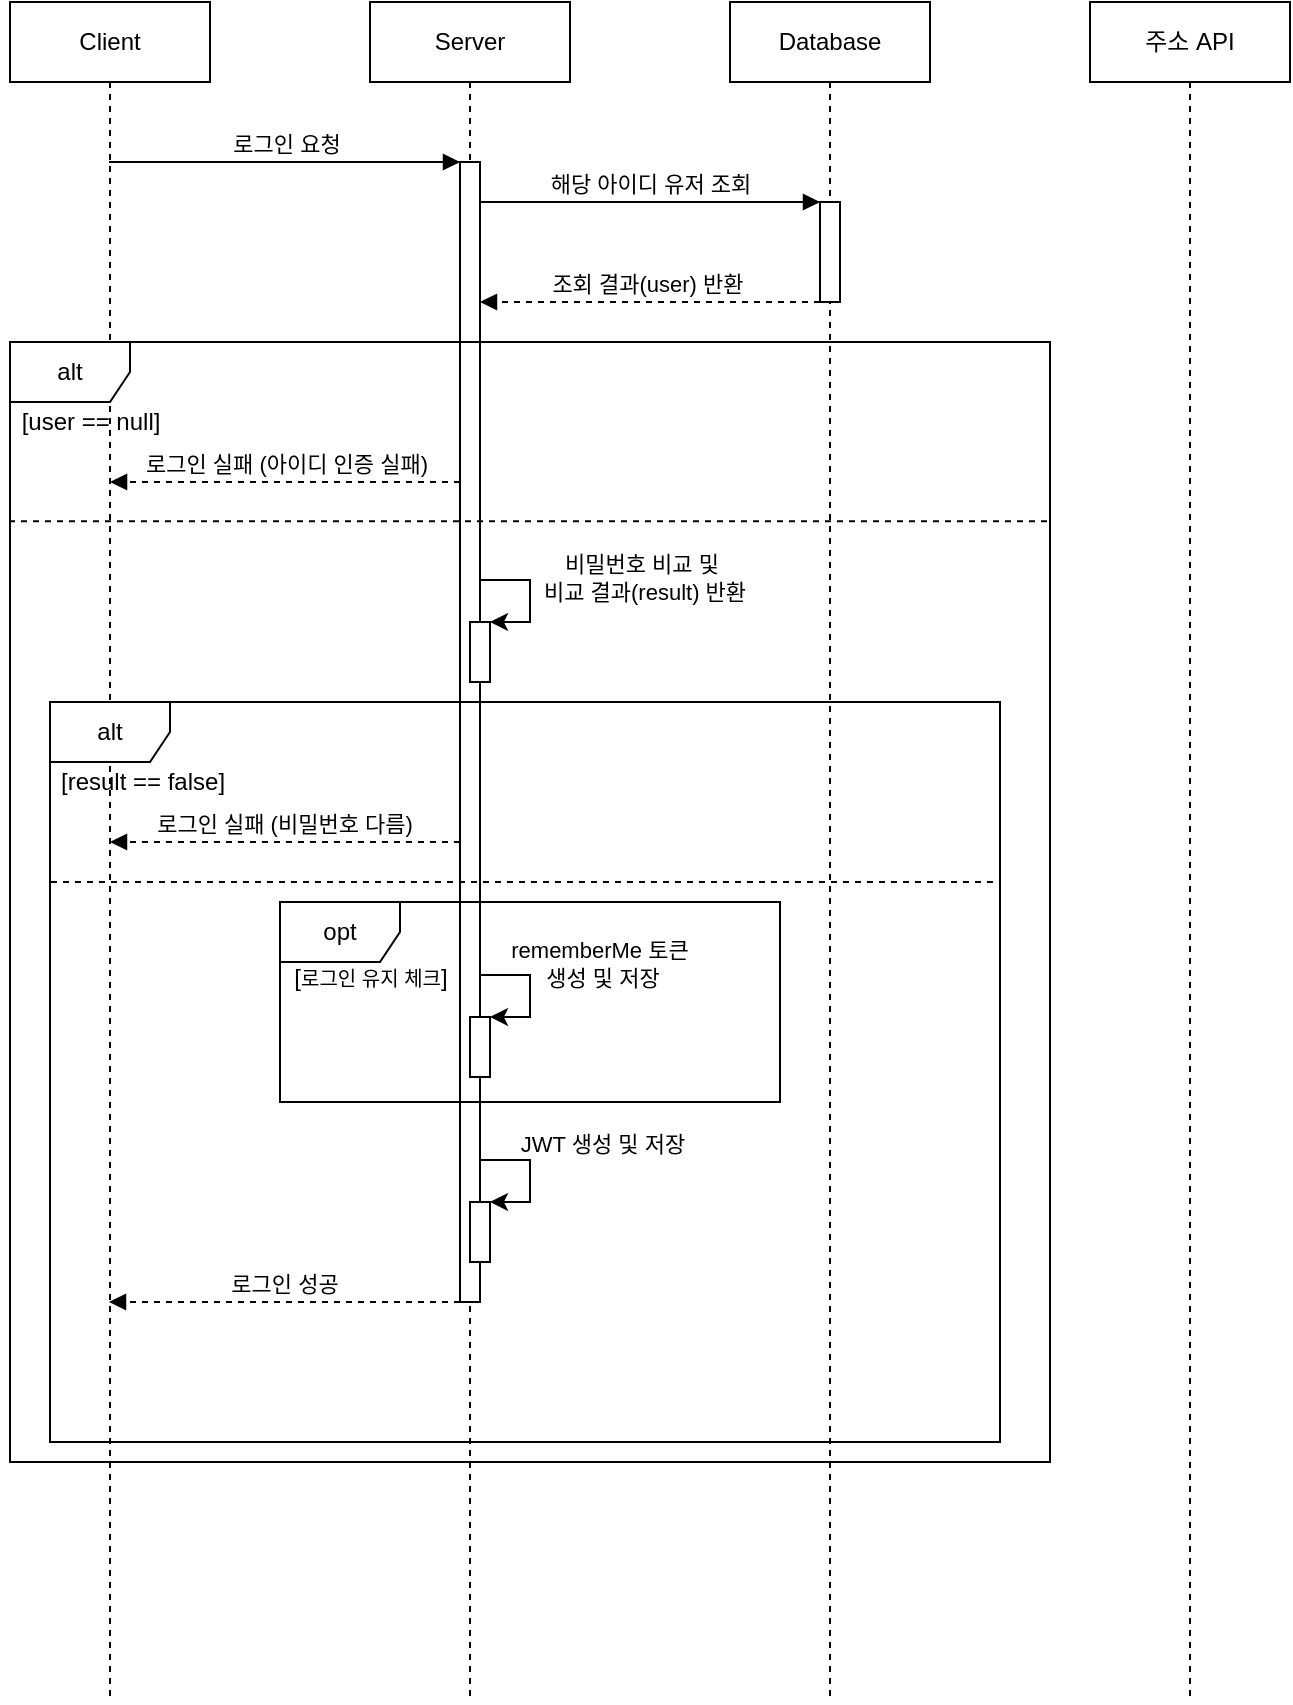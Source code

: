 <mxfile version="24.5.5" type="device">
  <diagram name="Page-1" id="2YBvvXClWsGukQMizWep">
    <mxGraphModel dx="819" dy="441" grid="1" gridSize="10" guides="1" tooltips="1" connect="1" arrows="1" fold="1" page="1" pageScale="1" pageWidth="850" pageHeight="1100" math="0" shadow="0">
      <root>
        <mxCell id="0" />
        <mxCell id="1" parent="0" />
        <mxCell id="HDB5D-8Nhk5ga9tWPLHa-1" value="Client" style="shape=umlLifeline;perimeter=lifelinePerimeter;whiteSpace=wrap;html=1;container=0;dropTarget=0;collapsible=0;recursiveResize=0;outlineConnect=0;portConstraint=eastwest;newEdgeStyle={&quot;edgeStyle&quot;:&quot;elbowEdgeStyle&quot;,&quot;elbow&quot;:&quot;vertical&quot;,&quot;curved&quot;:0,&quot;rounded&quot;:0};" parent="1" vertex="1">
          <mxGeometry x="101" y="40" width="100" height="850" as="geometry" />
        </mxCell>
        <mxCell id="HDB5D-8Nhk5ga9tWPLHa-7" value="Server" style="shape=umlLifeline;perimeter=lifelinePerimeter;whiteSpace=wrap;html=1;container=0;dropTarget=0;collapsible=0;recursiveResize=0;outlineConnect=0;portConstraint=eastwest;newEdgeStyle={&quot;edgeStyle&quot;:&quot;elbowEdgeStyle&quot;,&quot;elbow&quot;:&quot;vertical&quot;,&quot;curved&quot;:0,&quot;rounded&quot;:0};" parent="1" vertex="1">
          <mxGeometry x="281" y="40" width="100" height="850" as="geometry" />
        </mxCell>
        <mxCell id="HDB5D-8Nhk5ga9tWPLHa-9" value="&lt;span style=&quot;color: rgba(0, 0, 0, 0); font-family: monospace; font-size: 0px; text-align: start;&quot;&gt;%3CmxGraphModel%3E%3Croot%3E%3CmxCell%20id%3D%220%22%2F%3E%3CmxCell%20id%3D%221%22%20parent%3D%220%22%2F%3E%3CmxCell%20id%3D%222%22%20value%3D%22Server%22%20style%3D%22shape%3DumlLifeline%3Bperimeter%3DlifelinePerimeter%3BwhiteSpace%3Dwrap%3Bhtml%3D1%3Bcontainer%3D0%3BdropTarget%3D0%3Bcollapsible%3D0%3BrecursiveResize%3D0%3BoutlineConnect%3D0%3BportConstraint%3Deastwest%3BnewEdgeStyle%3D%7B%26quot%3BedgeStyle%26quot%3B%3A%26quot%3BelbowEdgeStyle%26quot%3B%2C%26quot%3Belbow%26quot%3B%3A%26quot%3Bvertical%26quot%3B%2C%26quot%3Bcurved%26quot%3B%3A0%2C%26quot%3Brounded%26quot%3B%3A0%7D%3B%22%20vertex%3D%221%22%20parent%3D%221%22%3E%3CmxGeometry%20x%3D%22220%22%20y%3D%2240%22%20width%3D%22100%22%20height%3D%22300%22%20as%3D%22geometry%22%2F%3E%3C%2FmxCell%3E%3CmxCell%20id%3D%223%22%20value%3D%22%22%20style%3D%22html%3D1%3Bpoints%3D%5B%5D%3Bperimeter%3DorthogonalPerimeter%3BoutlineConnect%3D0%3BtargetShapes%3DumlLifeline%3BportConstraint%3Deastwest%3BnewEdgeStyle%3D%7B%26quot%3BedgeStyle%26quot%3B%3A%26quot%3BelbowEdgeStyle%26quot%3B%2C%26quot%3Belbow%26quot%3B%3A%26quot%3Bvertical%26quot%3B%2C%26quot%3Bcurved%26quot%3B%3A0%2C%26quot%3Brounded%26quot%3B%3A0%7D%3B%22%20vertex%3D%221%22%20parent%3D%222%22%3E%3CmxGeometry%20x%3D%2245%22%20y%3D%2280%22%20width%3D%2210%22%20height%3D%2250%22%20as%3D%22geometry%22%2F%3E%3C%2FmxCell%3E%3C%2Froot%3E%3C%2FmxGraphModel%3E&lt;/span&gt;" style="html=1;points=[];perimeter=orthogonalPerimeter;outlineConnect=0;targetShapes=umlLifeline;portConstraint=eastwest;newEdgeStyle={&quot;edgeStyle&quot;:&quot;elbowEdgeStyle&quot;,&quot;elbow&quot;:&quot;vertical&quot;,&quot;curved&quot;:0,&quot;rounded&quot;:0};" parent="HDB5D-8Nhk5ga9tWPLHa-7" vertex="1">
          <mxGeometry x="45" y="80" width="10" height="570" as="geometry" />
        </mxCell>
        <mxCell id="HDB5D-8Nhk5ga9tWPLHa-55" value="&lt;span style=&quot;color: rgba(0, 0, 0, 0); font-family: monospace; font-size: 0px; text-align: start;&quot;&gt;%3CmxGraphModel%3E%3Croot%3E%3CmxCell%20id%3D%220%22%2F%3E%3CmxCell%20id%3D%221%22%20parent%3D%220%22%2F%3E%3CmxCell%20id%3D%222%22%20value%3D%22Server%22%20style%3D%22shape%3DumlLifeline%3Bperimeter%3DlifelinePerimeter%3BwhiteSpace%3Dwrap%3Bhtml%3D1%3Bcontainer%3D0%3BdropTarget%3D0%3Bcollapsible%3D0%3BrecursiveResize%3D0%3BoutlineConnect%3D0%3BportConstraint%3Deastwest%3BnewEdgeStyle%3D%7B%26quot%3BedgeStyle%26quot%3B%3A%26quot%3BelbowEdgeStyle%26quot%3B%2C%26quot%3Belbow%26quot%3B%3A%26quot%3Bvertical%26quot%3B%2C%26quot%3Bcurved%26quot%3B%3A0%2C%26quot%3Brounded%26quot%3B%3A0%7D%3B%22%20vertex%3D%221%22%20parent%3D%221%22%3E%3CmxGeometry%20x%3D%22220%22%20y%3D%2240%22%20width%3D%22100%22%20height%3D%22300%22%20as%3D%22geometry%22%2F%3E%3C%2FmxCell%3E%3CmxCell%20id%3D%223%22%20value%3D%22%22%20style%3D%22html%3D1%3Bpoints%3D%5B%5D%3Bperimeter%3DorthogonalPerimeter%3BoutlineConnect%3D0%3BtargetShapes%3DumlLifeline%3BportConstraint%3Deastwest%3BnewEdgeStyle%3D%7B%26quot%3BedgeStyle%26quot%3B%3A%26quot%3BelbowEdgeStyle%26quot%3B%2C%26quot%3Belbow%26quot%3B%3A%26quot%3Bvertical%26quot%3B%2C%26quot%3Bcurved%26quot%3B%3A0%2C%26quot%3Brounded%26quot%3B%3A0%7D%3B%22%20vertex%3D%221%22%20parent%3D%222%22%3E%3CmxGeometry%20x%3D%2245%22%20y%3D%2280%22%20width%3D%2210%22%20height%3D%2250%22%20as%3D%22geometry%22%2F%3E%3C%2FmxCell%3E%3C%2Froot%3E%3C%2FmxGraphModel%3E&lt;/span&gt;" style="html=1;points=[];perimeter=orthogonalPerimeter;outlineConnect=0;targetShapes=umlLifeline;portConstraint=eastwest;newEdgeStyle={&quot;edgeStyle&quot;:&quot;elbowEdgeStyle&quot;,&quot;elbow&quot;:&quot;vertical&quot;,&quot;curved&quot;:0,&quot;rounded&quot;:0};" parent="HDB5D-8Nhk5ga9tWPLHa-7" vertex="1">
          <mxGeometry x="50" y="310" width="10" height="30" as="geometry" />
        </mxCell>
        <mxCell id="HDB5D-8Nhk5ga9tWPLHa-56" value="" style="endArrow=classic;html=1;rounded=0;" parent="HDB5D-8Nhk5ga9tWPLHa-7" target="HDB5D-8Nhk5ga9tWPLHa-55" edge="1">
          <mxGeometry width="50" height="50" relative="1" as="geometry">
            <mxPoint x="55" y="289" as="sourcePoint" />
            <mxPoint x="60" y="311" as="targetPoint" />
            <Array as="points">
              <mxPoint x="70" y="289" />
              <mxPoint x="80" y="289" />
              <mxPoint x="80" y="310" />
            </Array>
          </mxGeometry>
        </mxCell>
        <mxCell id="HDB5D-8Nhk5ga9tWPLHa-57" value="비밀번호 비교 및&amp;nbsp;&lt;div&gt;비교 결과(result) 반환&lt;/div&gt;" style="edgeLabel;html=1;align=center;verticalAlign=middle;resizable=0;points=[];labelBackgroundColor=none;" parent="HDB5D-8Nhk5ga9tWPLHa-56" vertex="1" connectable="0">
          <mxGeometry x="-0.471" y="1" relative="1" as="geometry">
            <mxPoint x="64" as="offset" />
          </mxGeometry>
        </mxCell>
        <mxCell id="HDB5D-8Nhk5ga9tWPLHa-14" value="로그인 요청" style="html=1;verticalAlign=bottom;endArrow=block;edgeStyle=elbowEdgeStyle;elbow=vertical;curved=0;rounded=0;" parent="1" target="HDB5D-8Nhk5ga9tWPLHa-9" edge="1">
          <mxGeometry relative="1" as="geometry">
            <mxPoint x="150.5" y="120" as="sourcePoint" />
            <Array as="points">
              <mxPoint x="246" y="120" />
            </Array>
            <mxPoint x="311" y="120" as="targetPoint" />
          </mxGeometry>
        </mxCell>
        <mxCell id="HDB5D-8Nhk5ga9tWPLHa-22" value="Database" style="shape=umlLifeline;perimeter=lifelinePerimeter;whiteSpace=wrap;html=1;container=0;dropTarget=0;collapsible=0;recursiveResize=0;outlineConnect=0;portConstraint=eastwest;newEdgeStyle={&quot;edgeStyle&quot;:&quot;elbowEdgeStyle&quot;,&quot;elbow&quot;:&quot;vertical&quot;,&quot;curved&quot;:0,&quot;rounded&quot;:0};" parent="1" vertex="1">
          <mxGeometry x="461" y="40" width="100" height="850" as="geometry" />
        </mxCell>
        <mxCell id="HDB5D-8Nhk5ga9tWPLHa-49" value="해당 아이디 유저 조회" style="html=1;verticalAlign=bottom;endArrow=block;edgeStyle=elbowEdgeStyle;elbow=vertical;curved=0;rounded=0;" parent="HDB5D-8Nhk5ga9tWPLHa-22" target="HDB5D-8Nhk5ga9tWPLHa-48" edge="1">
          <mxGeometry relative="1" as="geometry">
            <mxPoint x="-125" y="100" as="sourcePoint" />
            <Array as="points">
              <mxPoint x="-20" y="100" />
            </Array>
            <mxPoint x="40" y="100" as="targetPoint" />
          </mxGeometry>
        </mxCell>
        <mxCell id="HDB5D-8Nhk5ga9tWPLHa-50" value="조회 결과(user) 반환&amp;nbsp;" style="html=1;verticalAlign=bottom;endArrow=block;dashed=1;endSize=6;edgeStyle=elbowEdgeStyle;elbow=vertical;curved=0;rounded=0;endFill=1;" parent="HDB5D-8Nhk5ga9tWPLHa-22" edge="1">
          <mxGeometry relative="1" as="geometry">
            <mxPoint x="-125" y="149.999" as="targetPoint" />
            <Array as="points" />
            <mxPoint x="45" y="149.999" as="sourcePoint" />
          </mxGeometry>
        </mxCell>
        <mxCell id="HDB5D-8Nhk5ga9tWPLHa-48" value="&lt;span style=&quot;color: rgba(0, 0, 0, 0); font-family: monospace; font-size: 0px; text-align: start;&quot;&gt;%3CmxGraphModel%3E%3Croot%3E%3CmxCell%20id%3D%220%22%2F%3E%3CmxCell%20id%3D%221%22%20parent%3D%220%22%2F%3E%3CmxCell%20id%3D%222%22%20value%3D%22Server%22%20style%3D%22shape%3DumlLifeline%3Bperimeter%3DlifelinePerimeter%3BwhiteSpace%3Dwrap%3Bhtml%3D1%3Bcontainer%3D0%3BdropTarget%3D0%3Bcollapsible%3D0%3BrecursiveResize%3D0%3BoutlineConnect%3D0%3BportConstraint%3Deastwest%3BnewEdgeStyle%3D%7B%26quot%3BedgeStyle%26quot%3B%3A%26quot%3BelbowEdgeStyle%26quot%3B%2C%26quot%3Belbow%26quot%3B%3A%26quot%3Bvertical%26quot%3B%2C%26quot%3Bcurved%26quot%3B%3A0%2C%26quot%3Brounded%26quot%3B%3A0%7D%3B%22%20vertex%3D%221%22%20parent%3D%221%22%3E%3CmxGeometry%20x%3D%22220%22%20y%3D%2240%22%20width%3D%22100%22%20height%3D%22300%22%20as%3D%22geometry%22%2F%3E%3C%2FmxCell%3E%3CmxCell%20id%3D%223%22%20value%3D%22%22%20style%3D%22html%3D1%3Bpoints%3D%5B%5D%3Bperimeter%3DorthogonalPerimeter%3BoutlineConnect%3D0%3BtargetShapes%3DumlLifeline%3BportConstraint%3Deastwest%3BnewEdgeStyle%3D%7B%26quot%3BedgeStyle%26quot%3B%3A%26quot%3BelbowEdgeStyle%26quot%3B%2C%26quot%3Belbow%26quot%3B%3A%26quot%3Bvertical%26quot%3B%2C%26quot%3Bcurved%26quot%3B%3A0%2C%26quot%3Brounded%26quot%3B%3A0%7D%3B%22%20vertex%3D%221%22%20parent%3D%222%22%3E%3CmxGeometry%20x%3D%2245%22%20y%3D%2280%22%20width%3D%2210%22%20height%3D%2250%22%20as%3D%22geometry%22%2F%3E%3C%2FmxCell%3E%3C%2Froot%3E%3C%2FmxGraphModel%3E&lt;/span&gt;" style="html=1;points=[];perimeter=orthogonalPerimeter;outlineConnect=0;targetShapes=umlLifeline;portConstraint=eastwest;newEdgeStyle={&quot;edgeStyle&quot;:&quot;elbowEdgeStyle&quot;,&quot;elbow&quot;:&quot;vertical&quot;,&quot;curved&quot;:0,&quot;rounded&quot;:0};" parent="HDB5D-8Nhk5ga9tWPLHa-22" vertex="1">
          <mxGeometry x="45" y="100" width="10" height="50" as="geometry" />
        </mxCell>
        <mxCell id="HDB5D-8Nhk5ga9tWPLHa-30" value="주소 API" style="shape=umlLifeline;perimeter=lifelinePerimeter;whiteSpace=wrap;html=1;container=0;dropTarget=0;collapsible=0;recursiveResize=0;outlineConnect=0;portConstraint=eastwest;newEdgeStyle={&quot;edgeStyle&quot;:&quot;elbowEdgeStyle&quot;,&quot;elbow&quot;:&quot;vertical&quot;,&quot;curved&quot;:0,&quot;rounded&quot;:0};" parent="1" vertex="1">
          <mxGeometry x="641" y="40" width="100" height="850" as="geometry" />
        </mxCell>
        <mxCell id="HDB5D-8Nhk5ga9tWPLHa-51" value="alt" style="shape=umlFrame;whiteSpace=wrap;html=1;pointerEvents=0;" parent="1" vertex="1">
          <mxGeometry x="101" y="210" width="520" height="560" as="geometry" />
        </mxCell>
        <mxCell id="HDB5D-8Nhk5ga9tWPLHa-52" value="[user == null]" style="text;html=1;align=center;verticalAlign=middle;resizable=0;points=[];autosize=1;strokeColor=none;fillColor=none;" parent="1" vertex="1">
          <mxGeometry x="96" y="235" width="90" height="30" as="geometry" />
        </mxCell>
        <mxCell id="HDB5D-8Nhk5ga9tWPLHa-53" value="로그인 실패 (아이디 인증 실패)" style="html=1;verticalAlign=bottom;endArrow=block;dashed=1;endSize=6;edgeStyle=elbowEdgeStyle;elbow=vertical;curved=0;rounded=0;endFill=1;" parent="1" edge="1">
          <mxGeometry relative="1" as="geometry">
            <mxPoint x="151.024" y="279.997" as="targetPoint" />
            <Array as="points" />
            <mxPoint x="326" y="279.997" as="sourcePoint" />
          </mxGeometry>
        </mxCell>
        <mxCell id="HDB5D-8Nhk5ga9tWPLHa-59" value="alt" style="shape=umlFrame;whiteSpace=wrap;html=1;pointerEvents=0;" parent="1" vertex="1">
          <mxGeometry x="121" y="390" width="475" height="370" as="geometry" />
        </mxCell>
        <mxCell id="HDB5D-8Nhk5ga9tWPLHa-60" value="[result == false]" style="text;html=1;align=center;verticalAlign=middle;resizable=0;points=[];autosize=1;strokeColor=none;fillColor=none;" parent="1" vertex="1">
          <mxGeometry x="112" y="415" width="110" height="30" as="geometry" />
        </mxCell>
        <mxCell id="HDB5D-8Nhk5ga9tWPLHa-61" value="로그인 실패 (비밀번호 다름)" style="html=1;verticalAlign=bottom;endArrow=block;dashed=1;endSize=6;edgeStyle=elbowEdgeStyle;elbow=vertical;curved=0;rounded=0;endFill=1;" parent="1" edge="1">
          <mxGeometry relative="1" as="geometry">
            <mxPoint x="151.004" y="459.997" as="targetPoint" />
            <Array as="points" />
            <mxPoint x="325.98" y="459.997" as="sourcePoint" />
          </mxGeometry>
        </mxCell>
        <mxCell id="HDB5D-8Nhk5ga9tWPLHa-63" value="" style="edgeStyle=none;orthogonalLoop=1;jettySize=auto;html=1;rounded=0;dashed=1;endArrow=none;endFill=0;exitX=0;exitY=0.498;exitDx=0;exitDy=0;exitPerimeter=0;entryX=0.999;entryY=0.498;entryDx=0;entryDy=0;entryPerimeter=0;" parent="1" edge="1">
          <mxGeometry width="80" relative="1" as="geometry">
            <mxPoint x="121.48" y="480" as="sourcePoint" />
            <mxPoint x="596.005" y="480" as="targetPoint" />
            <Array as="points" />
          </mxGeometry>
        </mxCell>
        <mxCell id="HDB5D-8Nhk5ga9tWPLHa-64" value="" style="edgeStyle=none;orthogonalLoop=1;jettySize=auto;html=1;rounded=0;endArrow=none;endFill=0;dashed=1;entryX=1;entryY=0.16;entryDx=0;entryDy=0;entryPerimeter=0;exitX=-0.001;exitY=0.16;exitDx=0;exitDy=0;exitPerimeter=0;" parent="1" source="HDB5D-8Nhk5ga9tWPLHa-51" target="HDB5D-8Nhk5ga9tWPLHa-51" edge="1">
          <mxGeometry width="80" relative="1" as="geometry">
            <mxPoint x="291" y="300" as="sourcePoint" />
            <mxPoint x="371" y="300" as="targetPoint" />
            <Array as="points" />
          </mxGeometry>
        </mxCell>
        <mxCell id="HDB5D-8Nhk5ga9tWPLHa-67" value="opt" style="shape=umlFrame;whiteSpace=wrap;html=1;pointerEvents=0;" parent="1" vertex="1">
          <mxGeometry x="236" y="490" width="250" height="100" as="geometry" />
        </mxCell>
        <mxCell id="HDB5D-8Nhk5ga9tWPLHa-70" value="&lt;font style=&quot;font-size: 12px;&quot;&gt;[&lt;/font&gt;&lt;font style=&quot;font-size: 10px;&quot;&gt;로그인 유지 체크&lt;/font&gt;&lt;font style=&quot;font-size: 12px;&quot;&gt;]&lt;/font&gt;" style="text;html=1;align=center;verticalAlign=middle;resizable=0;points=[];autosize=1;strokeColor=none;fillColor=none;" parent="1" vertex="1">
          <mxGeometry x="226" y="513" width="110" height="30" as="geometry" />
        </mxCell>
        <mxCell id="HDB5D-8Nhk5ga9tWPLHa-72" value="&lt;span style=&quot;color: rgba(0, 0, 0, 0); font-family: monospace; font-size: 0px; text-align: start;&quot;&gt;%3CmxGraphModel%3E%3Croot%3E%3CmxCell%20id%3D%220%22%2F%3E%3CmxCell%20id%3D%221%22%20parent%3D%220%22%2F%3E%3CmxCell%20id%3D%222%22%20value%3D%22Server%22%20style%3D%22shape%3DumlLifeline%3Bperimeter%3DlifelinePerimeter%3BwhiteSpace%3Dwrap%3Bhtml%3D1%3Bcontainer%3D0%3BdropTarget%3D0%3Bcollapsible%3D0%3BrecursiveResize%3D0%3BoutlineConnect%3D0%3BportConstraint%3Deastwest%3BnewEdgeStyle%3D%7B%26quot%3BedgeStyle%26quot%3B%3A%26quot%3BelbowEdgeStyle%26quot%3B%2C%26quot%3Belbow%26quot%3B%3A%26quot%3Bvertical%26quot%3B%2C%26quot%3Bcurved%26quot%3B%3A0%2C%26quot%3Brounded%26quot%3B%3A0%7D%3B%22%20vertex%3D%221%22%20parent%3D%221%22%3E%3CmxGeometry%20x%3D%22220%22%20y%3D%2240%22%20width%3D%22100%22%20height%3D%22300%22%20as%3D%22geometry%22%2F%3E%3C%2FmxCell%3E%3CmxCell%20id%3D%223%22%20value%3D%22%22%20style%3D%22html%3D1%3Bpoints%3D%5B%5D%3Bperimeter%3DorthogonalPerimeter%3BoutlineConnect%3D0%3BtargetShapes%3DumlLifeline%3BportConstraint%3Deastwest%3BnewEdgeStyle%3D%7B%26quot%3BedgeStyle%26quot%3B%3A%26quot%3BelbowEdgeStyle%26quot%3B%2C%26quot%3Belbow%26quot%3B%3A%26quot%3Bvertical%26quot%3B%2C%26quot%3Bcurved%26quot%3B%3A0%2C%26quot%3Brounded%26quot%3B%3A0%7D%3B%22%20vertex%3D%221%22%20parent%3D%222%22%3E%3CmxGeometry%20x%3D%2245%22%20y%3D%2280%22%20width%3D%2210%22%20height%3D%2250%22%20as%3D%22geometry%22%2F%3E%3C%2FmxCell%3E%3C%2Froot%3E%3C%2FmxGraphModel%3E&lt;/span&gt;" style="html=1;points=[];perimeter=orthogonalPerimeter;outlineConnect=0;targetShapes=umlLifeline;portConstraint=eastwest;newEdgeStyle={&quot;edgeStyle&quot;:&quot;elbowEdgeStyle&quot;,&quot;elbow&quot;:&quot;vertical&quot;,&quot;curved&quot;:0,&quot;rounded&quot;:0};" parent="1" vertex="1">
          <mxGeometry x="331" y="547.5" width="10" height="30" as="geometry" />
        </mxCell>
        <mxCell id="HDB5D-8Nhk5ga9tWPLHa-73" value="" style="endArrow=classic;html=1;rounded=0;" parent="1" target="HDB5D-8Nhk5ga9tWPLHa-72" edge="1">
          <mxGeometry width="50" height="50" relative="1" as="geometry">
            <mxPoint x="336" y="526.5" as="sourcePoint" />
            <mxPoint x="341" y="548.5" as="targetPoint" />
            <Array as="points">
              <mxPoint x="351" y="526.5" />
              <mxPoint x="361" y="526.5" />
              <mxPoint x="361" y="547.5" />
            </Array>
          </mxGeometry>
        </mxCell>
        <mxCell id="HDB5D-8Nhk5ga9tWPLHa-74" value="rememberMe 토큰&amp;nbsp;&lt;div&gt;생성 및 저장&lt;/div&gt;" style="edgeLabel;html=1;align=center;verticalAlign=middle;resizable=0;points=[];labelBackgroundColor=none;" parent="HDB5D-8Nhk5ga9tWPLHa-73" vertex="1" connectable="0">
          <mxGeometry x="-0.471" y="1" relative="1" as="geometry">
            <mxPoint x="43" y="-5" as="offset" />
          </mxGeometry>
        </mxCell>
        <mxCell id="HDB5D-8Nhk5ga9tWPLHa-75" value="로그인 성공" style="html=1;verticalAlign=bottom;endArrow=block;dashed=1;endSize=6;edgeStyle=elbowEdgeStyle;elbow=vertical;curved=0;rounded=0;endFill=1;exitX=0;exitY=1;exitDx=0;exitDy=0;exitPerimeter=0;" parent="1" source="HDB5D-8Nhk5ga9tWPLHa-9" edge="1">
          <mxGeometry relative="1" as="geometry">
            <mxPoint x="150.5" y="690" as="targetPoint" />
            <Array as="points" />
            <mxPoint x="295.98" y="609.997" as="sourcePoint" />
          </mxGeometry>
        </mxCell>
        <mxCell id="HDB5D-8Nhk5ga9tWPLHa-76" value="&lt;span style=&quot;color: rgba(0, 0, 0, 0); font-family: monospace; font-size: 0px; text-align: start;&quot;&gt;%3CmxGraphModel%3E%3Croot%3E%3CmxCell%20id%3D%220%22%2F%3E%3CmxCell%20id%3D%221%22%20parent%3D%220%22%2F%3E%3CmxCell%20id%3D%222%22%20value%3D%22Server%22%20style%3D%22shape%3DumlLifeline%3Bperimeter%3DlifelinePerimeter%3BwhiteSpace%3Dwrap%3Bhtml%3D1%3Bcontainer%3D0%3BdropTarget%3D0%3Bcollapsible%3D0%3BrecursiveResize%3D0%3BoutlineConnect%3D0%3BportConstraint%3Deastwest%3BnewEdgeStyle%3D%7B%26quot%3BedgeStyle%26quot%3B%3A%26quot%3BelbowEdgeStyle%26quot%3B%2C%26quot%3Belbow%26quot%3B%3A%26quot%3Bvertical%26quot%3B%2C%26quot%3Bcurved%26quot%3B%3A0%2C%26quot%3Brounded%26quot%3B%3A0%7D%3B%22%20vertex%3D%221%22%20parent%3D%221%22%3E%3CmxGeometry%20x%3D%22220%22%20y%3D%2240%22%20width%3D%22100%22%20height%3D%22300%22%20as%3D%22geometry%22%2F%3E%3C%2FmxCell%3E%3CmxCell%20id%3D%223%22%20value%3D%22%22%20style%3D%22html%3D1%3Bpoints%3D%5B%5D%3Bperimeter%3DorthogonalPerimeter%3BoutlineConnect%3D0%3BtargetShapes%3DumlLifeline%3BportConstraint%3Deastwest%3BnewEdgeStyle%3D%7B%26quot%3BedgeStyle%26quot%3B%3A%26quot%3BelbowEdgeStyle%26quot%3B%2C%26quot%3Belbow%26quot%3B%3A%26quot%3Bvertical%26quot%3B%2C%26quot%3Bcurved%26quot%3B%3A0%2C%26quot%3Brounded%26quot%3B%3A0%7D%3B%22%20vertex%3D%221%22%20parent%3D%222%22%3E%3CmxGeometry%20x%3D%2245%22%20y%3D%2280%22%20width%3D%2210%22%20height%3D%2250%22%20as%3D%22geometry%22%2F%3E%3C%2FmxCell%3E%3C%2Froot%3E%3C%2FmxGraphModel%3E&lt;/span&gt;" style="html=1;points=[];perimeter=orthogonalPerimeter;outlineConnect=0;targetShapes=umlLifeline;portConstraint=eastwest;newEdgeStyle={&quot;edgeStyle&quot;:&quot;elbowEdgeStyle&quot;,&quot;elbow&quot;:&quot;vertical&quot;,&quot;curved&quot;:0,&quot;rounded&quot;:0};" parent="1" vertex="1">
          <mxGeometry x="331" y="640" width="10" height="30" as="geometry" />
        </mxCell>
        <mxCell id="HDB5D-8Nhk5ga9tWPLHa-77" value="" style="endArrow=classic;html=1;rounded=0;" parent="1" target="HDB5D-8Nhk5ga9tWPLHa-76" edge="1">
          <mxGeometry width="50" height="50" relative="1" as="geometry">
            <mxPoint x="336" y="619" as="sourcePoint" />
            <mxPoint x="341" y="641" as="targetPoint" />
            <Array as="points">
              <mxPoint x="351" y="619" />
              <mxPoint x="361" y="619" />
              <mxPoint x="361" y="640" />
            </Array>
          </mxGeometry>
        </mxCell>
        <mxCell id="HDB5D-8Nhk5ga9tWPLHa-78" value="JWT 생성 및 저장" style="edgeLabel;html=1;align=center;verticalAlign=middle;resizable=0;points=[];labelBackgroundColor=none;" parent="HDB5D-8Nhk5ga9tWPLHa-77" vertex="1" connectable="0">
          <mxGeometry x="-0.471" y="1" relative="1" as="geometry">
            <mxPoint x="43" y="-7" as="offset" />
          </mxGeometry>
        </mxCell>
      </root>
    </mxGraphModel>
  </diagram>
</mxfile>
